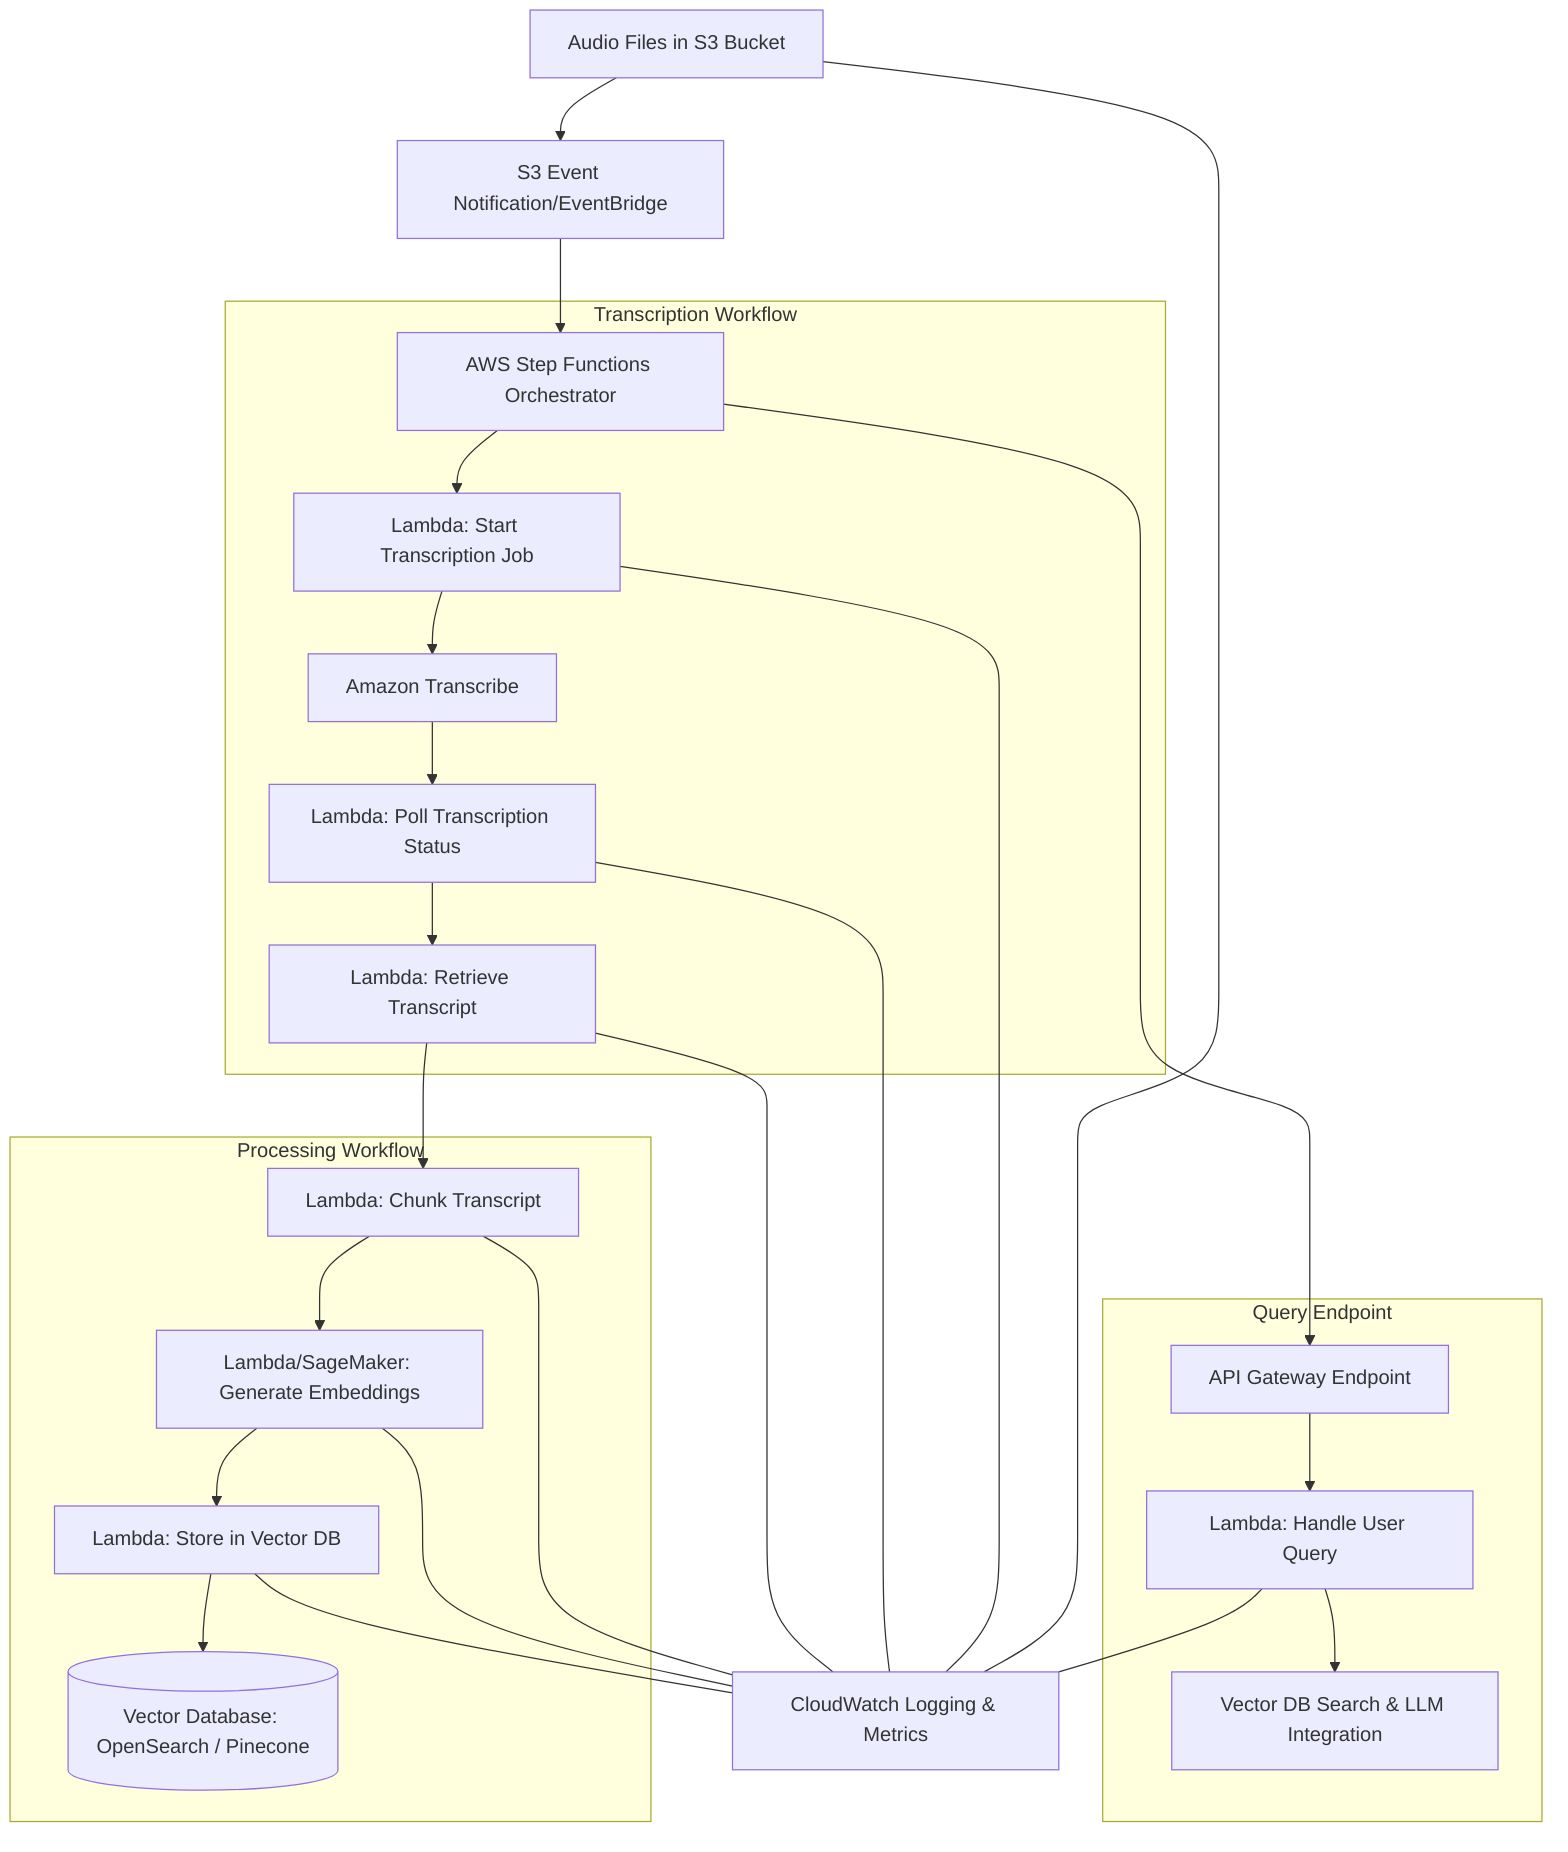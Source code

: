 flowchart TD
    A[Audio Files in S3 Bucket] --> B[S3 Event Notification/EventBridge]
    B --> C[AWS Step Functions Orchestrator]

    subgraph Transcription Workflow
      C --> D[Lambda: Start Transcription Job]
      D --> E[Amazon Transcribe]
      E --> F[Lambda: Poll Transcription Status]
      F --> G[Lambda: Retrieve Transcript]
    end

    subgraph Processing Workflow
      G --> H[Lambda: Chunk Transcript]
      H --> I[Lambda/SageMaker: Generate Embeddings]
      I --> J[Lambda: Store in Vector DB]
      J --> K[(Vector Database: OpenSearch / Pinecone)]
    end

    subgraph Query Endpoint
      M[API Gateway Endpoint] --> N[Lambda: Handle User Query]
      N --> O[Vector DB Search & LLM Integration]
    end

    %% CloudWatch Monitoring & Security integrated across services
    A --- P[CloudWatch Logging & Metrics]
    D --- P
    F --- P
    G --- P
    H --- P
    I --- P
    J --- P
    N --- P

    %% Connect Step Functions with Query Endpoint (for overall system visibility)
    C --> M